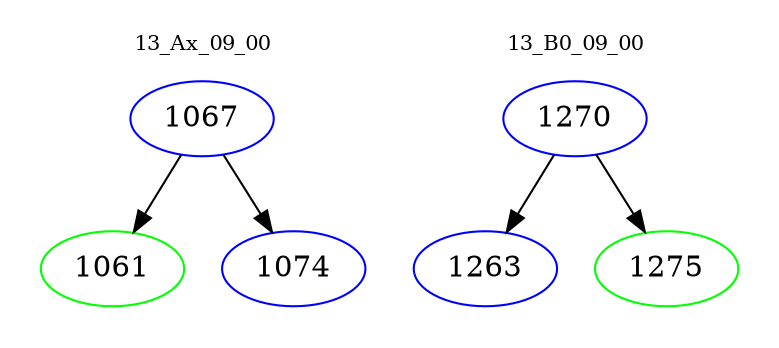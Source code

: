 digraph{
subgraph cluster_0 {
color = white
label = "13_Ax_09_00";
fontsize=10;
T0_1067 [label="1067", color="blue"]
T0_1067 -> T0_1061 [color="black"]
T0_1061 [label="1061", color="green"]
T0_1067 -> T0_1074 [color="black"]
T0_1074 [label="1074", color="blue"]
}
subgraph cluster_1 {
color = white
label = "13_B0_09_00";
fontsize=10;
T1_1270 [label="1270", color="blue"]
T1_1270 -> T1_1263 [color="black"]
T1_1263 [label="1263", color="blue"]
T1_1270 -> T1_1275 [color="black"]
T1_1275 [label="1275", color="green"]
}
}
